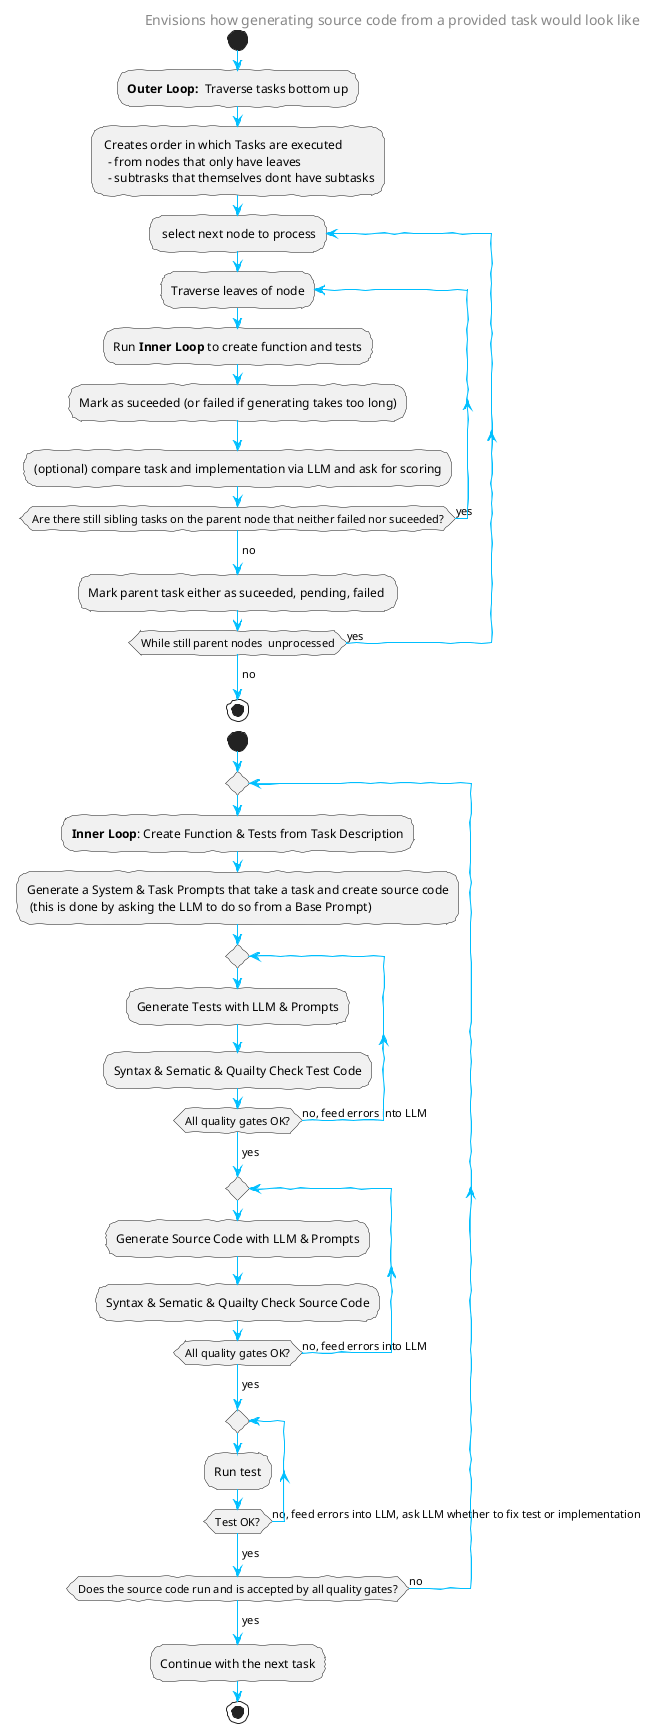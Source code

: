@startuml

skinparam handwritten true

skinparam sequence {
ArrowColor DeepSkyBlue
ActorBorderColor DeepSkyBlue
LifeLineBorderColor blue
LifeLineBackgroundColor #A9DCDF

ParticipantBorderColor DodgerBlue
ParticipantBackgroundColor DeepSkyBlue

ParticipantFontColor #333

ActorBackgroundColor aqua
ActorFontColor DeepSkyBlue
ActorFontSize 17
ActorFontName Aapex
}

header
<font  size=14>Envisions how generating source code from a provided task would look like</font>
endheader



start
:**Outer Loop:**  Traverse tasks bottom up;
: Creates order in which Tasks are executed
  - from nodes that only have leaves
  - subtrasks that themselves dont have subtasks;


repeat : select next node to process;
repeat :Traverse leaves of node;
:Run **Inner Loop** to create function and tests;
:Mark as suceeded (or failed if generating takes too long);
:(optional) compare task and implementation via LLM and ask for scoring;
repeat while (Are there still sibling tasks on the parent node that neither failed nor suceeded?) is (yes)
->no;
:Mark parent task either as suceeded, pending, failed ;

repeat while (While still parent nodes  unprocessed) is (yes)
->no;

stop

start

repeat 
:**Inner Loop**: Create Function & Tests from Task Description;

:Generate a System & Task Prompts that take a task and create source code
 (this is done by asking the LLM to do so from a Base Prompt);

repeat
:Generate Tests with LLM & Prompts;
:Syntax & Sematic & Quailty Check Test Code;

repeat while (All quality gates OK?) is (no, feed errors into LLM)
->yes;


repeat
:Generate Source Code with LLM & Prompts;
:Syntax & Sematic & Quailty Check Source Code;

repeat while (All quality gates OK?) is (no, feed errors into LLM)
->yes;


repeat
:Run test;
repeat while (Test OK?) is (no, feed errors into LLM, ask LLM whether to fix test or implementation)
->yes;

repeat while (Does the source code run and is accepted by all quality gates?) is (no)
->yes;

:Continue with the next task;

stop




@enduml
